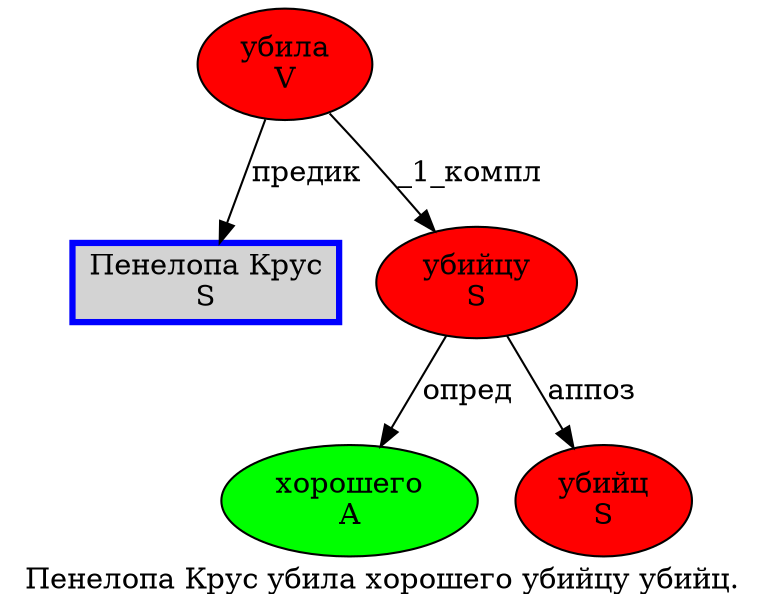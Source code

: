 digraph SENTENCE_30 {
	graph [label="Пенелопа Крус убила хорошего убийцу убийц."]
	node [style=filled]
		0 [label="Пенелопа Крус
S" color=blue fillcolor=lightgray penwidth=3 shape=box]
		1 [label="убила
V" color="" fillcolor=red penwidth=1 shape=ellipse]
		2 [label="хорошего
A" color="" fillcolor=green penwidth=1 shape=ellipse]
		3 [label="убийцу
S" color="" fillcolor=red penwidth=1 shape=ellipse]
		4 [label="убийц
S" color="" fillcolor=red penwidth=1 shape=ellipse]
			1 -> 0 [label="предик"]
			1 -> 3 [label="_1_компл"]
			3 -> 2 [label="опред"]
			3 -> 4 [label="аппоз"]
}